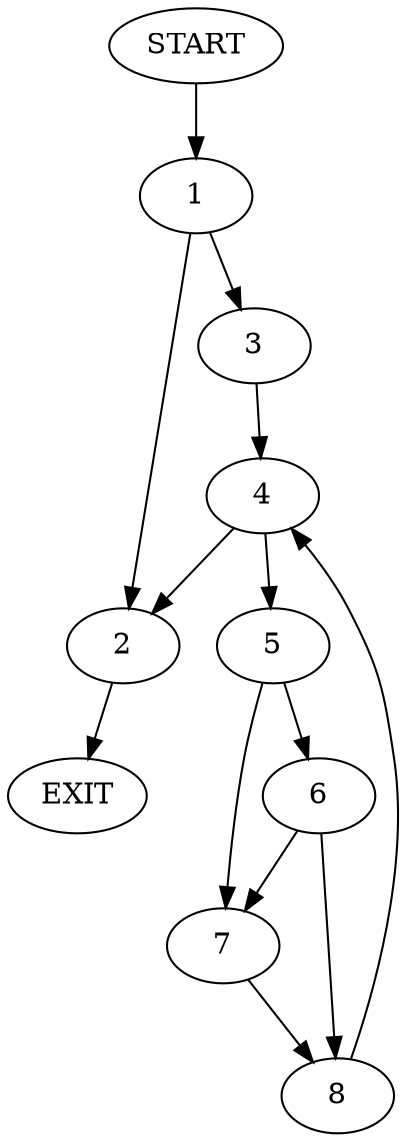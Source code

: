 digraph {
0 [label="START"]
9 [label="EXIT"]
0 -> 1
1 -> 2
1 -> 3
2 -> 9
3 -> 4
4 -> 2
4 -> 5
5 -> 6
5 -> 7
6 -> 7
6 -> 8
7 -> 8
8 -> 4
}
